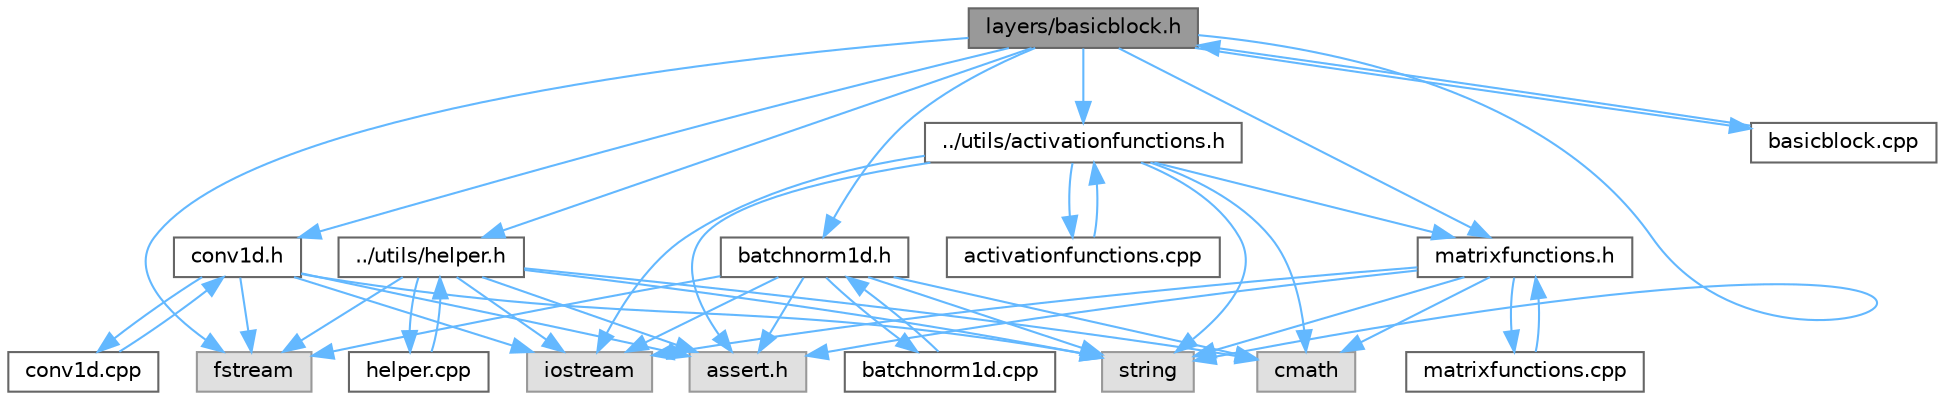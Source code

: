 digraph "layers/basicblock.h"
{
 // LATEX_PDF_SIZE
  bgcolor="transparent";
  edge [fontname=Helvetica,fontsize=10,labelfontname=Helvetica,labelfontsize=10];
  node [fontname=Helvetica,fontsize=10,shape=box,height=0.2,width=0.4];
  Node1 [id="Node000001",label="layers/basicblock.h",height=0.2,width=0.4,color="gray40", fillcolor="grey60", style="filled", fontcolor="black",tooltip="Basic Block with Conv1d, Relu and BatchNorm1."];
  Node1 -> Node2 [id="edge1_Node000001_Node000002",color="steelblue1",style="solid",tooltip=" "];
  Node2 [id="Node000002",label="conv1d.h",height=0.2,width=0.4,color="grey40", fillcolor="white", style="filled",URL="$conv1d_8h.html",tooltip=" "];
  Node2 -> Node3 [id="edge2_Node000002_Node000003",color="steelblue1",style="solid",tooltip=" "];
  Node3 [id="Node000003",label="fstream",height=0.2,width=0.4,color="grey60", fillcolor="#E0E0E0", style="filled",tooltip=" "];
  Node2 -> Node4 [id="edge3_Node000002_Node000004",color="steelblue1",style="solid",tooltip=" "];
  Node4 [id="Node000004",label="assert.h",height=0.2,width=0.4,color="grey60", fillcolor="#E0E0E0", style="filled",tooltip=" "];
  Node2 -> Node5 [id="edge4_Node000002_Node000005",color="steelblue1",style="solid",tooltip=" "];
  Node5 [id="Node000005",label="string",height=0.2,width=0.4,color="grey60", fillcolor="#E0E0E0", style="filled",tooltip=" "];
  Node2 -> Node6 [id="edge5_Node000002_Node000006",color="steelblue1",style="solid",tooltip=" "];
  Node6 [id="Node000006",label="iostream",height=0.2,width=0.4,color="grey60", fillcolor="#E0E0E0", style="filled",tooltip=" "];
  Node2 -> Node7 [id="edge6_Node000002_Node000007",color="steelblue1",style="solid",tooltip=" "];
  Node7 [id="Node000007",label="conv1d.cpp",height=0.2,width=0.4,color="grey40", fillcolor="white", style="filled",URL="$conv1d_8cpp_source.html",tooltip=" "];
  Node7 -> Node2 [id="edge7_Node000007_Node000002",color="steelblue1",style="solid",tooltip=" "];
  Node1 -> Node8 [id="edge8_Node000001_Node000008",color="steelblue1",style="solid",tooltip=" "];
  Node8 [id="Node000008",label="../utils/helper.h",height=0.2,width=0.4,color="grey40", fillcolor="white", style="filled",URL="$helper_8h.html",tooltip="Extra functions."];
  Node8 -> Node5 [id="edge9_Node000008_Node000005",color="steelblue1",style="solid",tooltip=" "];
  Node8 -> Node3 [id="edge10_Node000008_Node000003",color="steelblue1",style="solid",tooltip=" "];
  Node8 -> Node9 [id="edge11_Node000008_Node000009",color="steelblue1",style="solid",tooltip=" "];
  Node9 [id="Node000009",label="cmath",height=0.2,width=0.4,color="grey60", fillcolor="#E0E0E0", style="filled",tooltip=" "];
  Node8 -> Node6 [id="edge12_Node000008_Node000006",color="steelblue1",style="solid",tooltip=" "];
  Node8 -> Node4 [id="edge13_Node000008_Node000004",color="steelblue1",style="solid",tooltip=" "];
  Node8 -> Node10 [id="edge14_Node000008_Node000010",color="steelblue1",style="solid",tooltip=" "];
  Node10 [id="Node000010",label="helper.cpp",height=0.2,width=0.4,color="grey40", fillcolor="white", style="filled",URL="$helper_8cpp.html",tooltip="Extra functions."];
  Node10 -> Node8 [id="edge15_Node000010_Node000008",color="steelblue1",style="solid",tooltip=" "];
  Node1 -> Node11 [id="edge16_Node000001_Node000011",color="steelblue1",style="solid",tooltip=" "];
  Node11 [id="Node000011",label="../utils/activationfunctions.h",height=0.2,width=0.4,color="grey40", fillcolor="white", style="filled",URL="$activationfunctions_8h.html",tooltip="Consist of Activation functions used in ML."];
  Node11 -> Node5 [id="edge17_Node000011_Node000005",color="steelblue1",style="solid",tooltip=" "];
  Node11 -> Node9 [id="edge18_Node000011_Node000009",color="steelblue1",style="solid",tooltip=" "];
  Node11 -> Node6 [id="edge19_Node000011_Node000006",color="steelblue1",style="solid",tooltip=" "];
  Node11 -> Node4 [id="edge20_Node000011_Node000004",color="steelblue1",style="solid",tooltip=" "];
  Node11 -> Node12 [id="edge21_Node000011_Node000012",color="steelblue1",style="solid",tooltip=" "];
  Node12 [id="Node000012",label="matrixfunctions.h",height=0.2,width=0.4,color="grey40", fillcolor="white", style="filled",URL="$matrixfunctions_8h.html",tooltip="Matrix Functions."];
  Node12 -> Node5 [id="edge22_Node000012_Node000005",color="steelblue1",style="solid",tooltip=" "];
  Node12 -> Node9 [id="edge23_Node000012_Node000009",color="steelblue1",style="solid",tooltip=" "];
  Node12 -> Node6 [id="edge24_Node000012_Node000006",color="steelblue1",style="solid",tooltip=" "];
  Node12 -> Node4 [id="edge25_Node000012_Node000004",color="steelblue1",style="solid",tooltip=" "];
  Node12 -> Node13 [id="edge26_Node000012_Node000013",color="steelblue1",style="solid",tooltip=" "];
  Node13 [id="Node000013",label="matrixfunctions.cpp",height=0.2,width=0.4,color="grey40", fillcolor="white", style="filled",URL="$matrixfunctions_8cpp.html",tooltip="Matrix Functions."];
  Node13 -> Node12 [id="edge27_Node000013_Node000012",color="steelblue1",style="solid",tooltip=" "];
  Node11 -> Node14 [id="edge28_Node000011_Node000014",color="steelblue1",style="solid",tooltip=" "];
  Node14 [id="Node000014",label="activationfunctions.cpp",height=0.2,width=0.4,color="grey40", fillcolor="white", style="filled",URL="$activationfunctions_8cpp.html",tooltip="Consist of Activation functions used in ML."];
  Node14 -> Node11 [id="edge29_Node000014_Node000011",color="steelblue1",style="solid",tooltip=" "];
  Node1 -> Node12 [id="edge30_Node000001_Node000012",color="steelblue1",style="solid",tooltip=" "];
  Node1 -> Node15 [id="edge31_Node000001_Node000015",color="steelblue1",style="solid",tooltip=" "];
  Node15 [id="Node000015",label="batchnorm1d.h",height=0.2,width=0.4,color="grey40", fillcolor="white", style="filled",URL="$batchnorm1d_8h.html",tooltip=" "];
  Node15 -> Node9 [id="edge32_Node000015_Node000009",color="steelblue1",style="solid",tooltip=" "];
  Node15 -> Node3 [id="edge33_Node000015_Node000003",color="steelblue1",style="solid",tooltip=" "];
  Node15 -> Node4 [id="edge34_Node000015_Node000004",color="steelblue1",style="solid",tooltip=" "];
  Node15 -> Node5 [id="edge35_Node000015_Node000005",color="steelblue1",style="solid",tooltip=" "];
  Node15 -> Node6 [id="edge36_Node000015_Node000006",color="steelblue1",style="solid",tooltip=" "];
  Node15 -> Node16 [id="edge37_Node000015_Node000016",color="steelblue1",style="solid",tooltip=" "];
  Node16 [id="Node000016",label="batchnorm1d.cpp",height=0.2,width=0.4,color="grey40", fillcolor="white", style="filled",URL="$batchnorm1d_8cpp.html",tooltip=" "];
  Node16 -> Node15 [id="edge38_Node000016_Node000015",color="steelblue1",style="solid",tooltip=" "];
  Node1 -> Node5 [id="edge39_Node000001_Node000005",color="steelblue1",style="solid",tooltip=" "];
  Node1 -> Node3 [id="edge40_Node000001_Node000003",color="steelblue1",style="solid",tooltip=" "];
  Node1 -> Node17 [id="edge41_Node000001_Node000017",color="steelblue1",style="solid",tooltip=" "];
  Node17 [id="Node000017",label="basicblock.cpp",height=0.2,width=0.4,color="grey40", fillcolor="white", style="filled",URL="$basicblock_8cpp.html",tooltip="Basic Block with Conv1d, Relu and BatchNorm1."];
  Node17 -> Node1 [id="edge42_Node000017_Node000001",color="steelblue1",style="solid",tooltip=" "];
}
